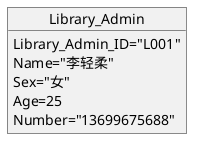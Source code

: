 @startuml
object Library_Admin {
  Library_Admin_ID="L001"
  Name="李轻柔"
  Sex="女"
  Age=25
  Number="13699675688"
}
@enduml